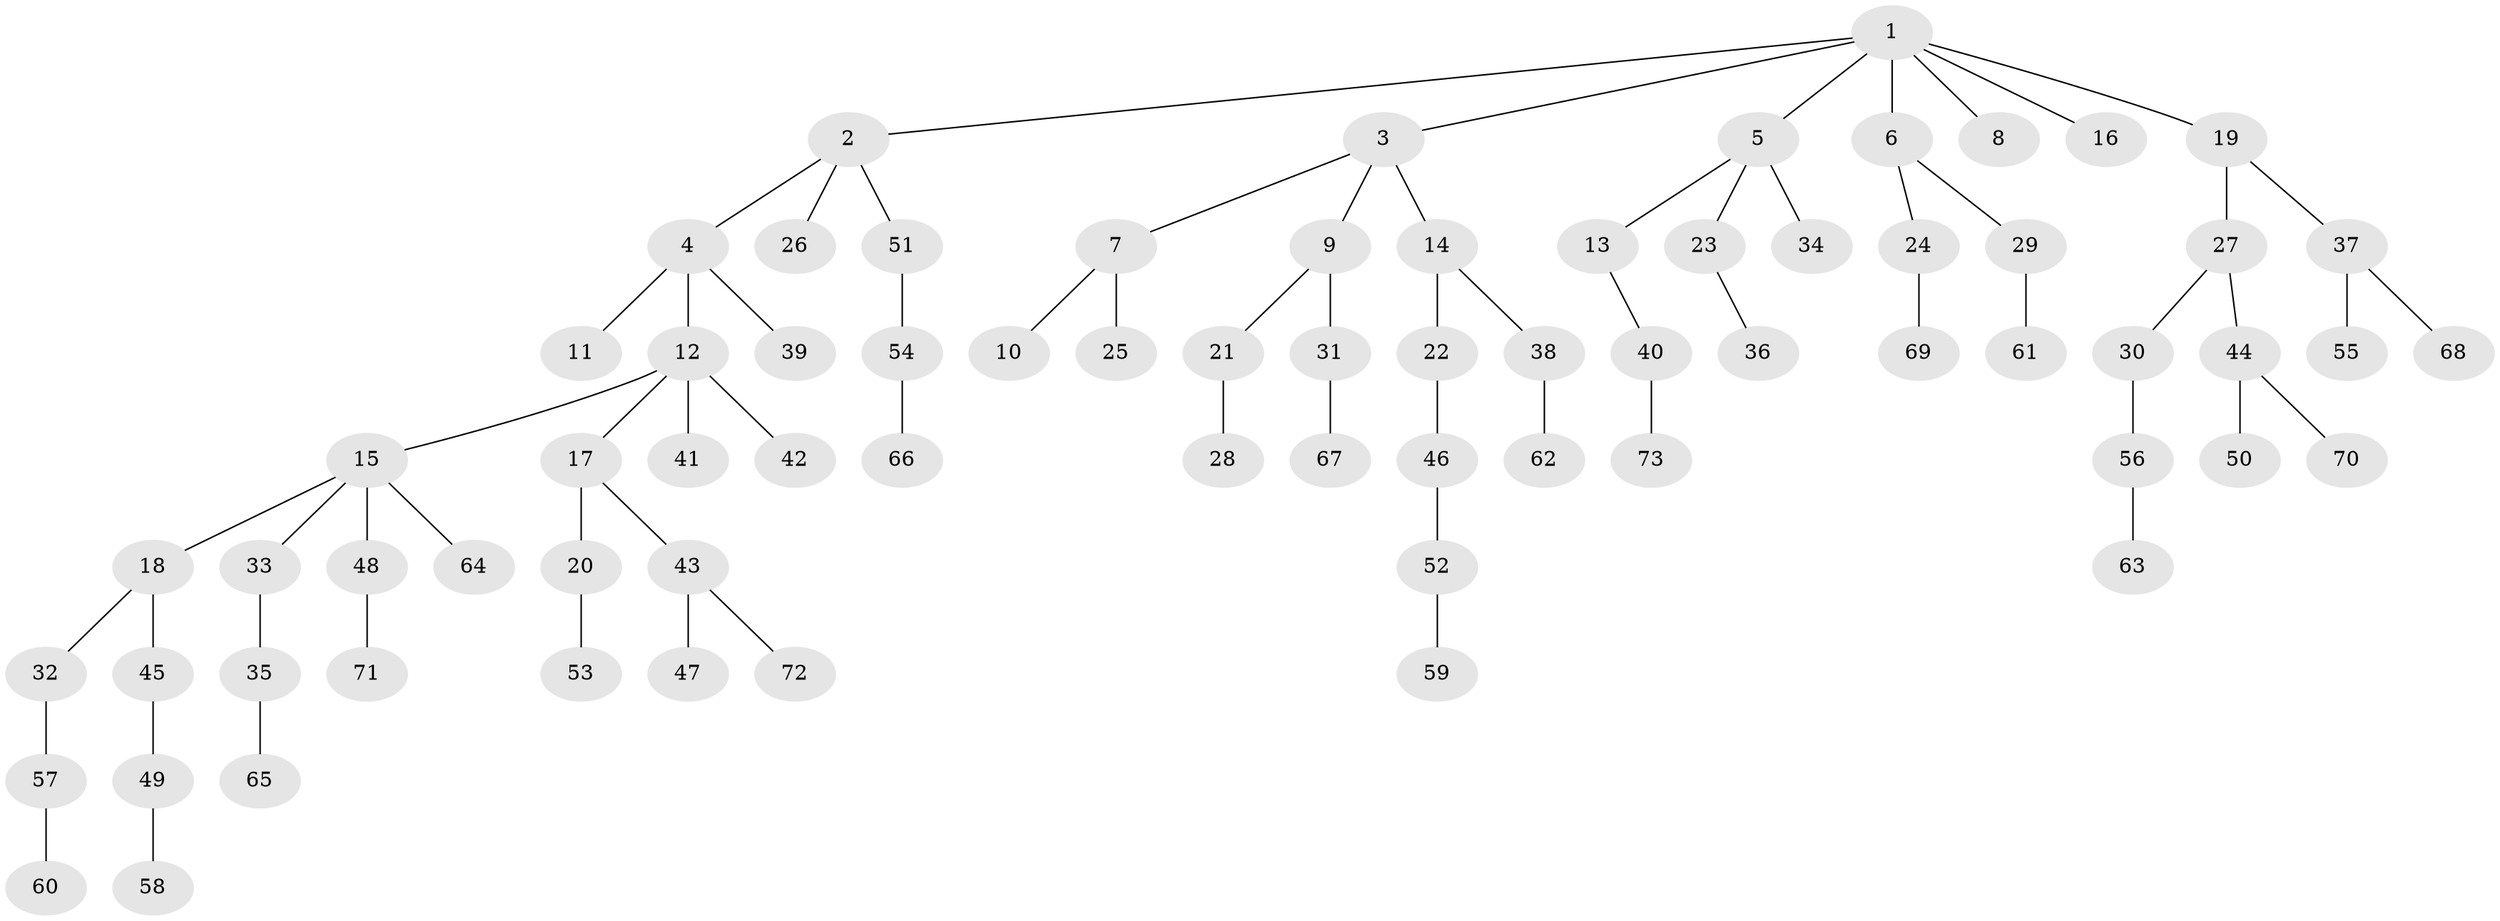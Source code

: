 // coarse degree distribution, {6: 0.022727272727272728, 3: 0.22727272727272727, 4: 0.06818181818181818, 1: 0.5, 2: 0.18181818181818182}
// Generated by graph-tools (version 1.1) at 2025/51/03/04/25 22:51:43]
// undirected, 73 vertices, 72 edges
graph export_dot {
  node [color=gray90,style=filled];
  1;
  2;
  3;
  4;
  5;
  6;
  7;
  8;
  9;
  10;
  11;
  12;
  13;
  14;
  15;
  16;
  17;
  18;
  19;
  20;
  21;
  22;
  23;
  24;
  25;
  26;
  27;
  28;
  29;
  30;
  31;
  32;
  33;
  34;
  35;
  36;
  37;
  38;
  39;
  40;
  41;
  42;
  43;
  44;
  45;
  46;
  47;
  48;
  49;
  50;
  51;
  52;
  53;
  54;
  55;
  56;
  57;
  58;
  59;
  60;
  61;
  62;
  63;
  64;
  65;
  66;
  67;
  68;
  69;
  70;
  71;
  72;
  73;
  1 -- 2;
  1 -- 3;
  1 -- 5;
  1 -- 6;
  1 -- 8;
  1 -- 16;
  1 -- 19;
  2 -- 4;
  2 -- 26;
  2 -- 51;
  3 -- 7;
  3 -- 9;
  3 -- 14;
  4 -- 11;
  4 -- 12;
  4 -- 39;
  5 -- 13;
  5 -- 23;
  5 -- 34;
  6 -- 24;
  6 -- 29;
  7 -- 10;
  7 -- 25;
  9 -- 21;
  9 -- 31;
  12 -- 15;
  12 -- 17;
  12 -- 41;
  12 -- 42;
  13 -- 40;
  14 -- 22;
  14 -- 38;
  15 -- 18;
  15 -- 33;
  15 -- 48;
  15 -- 64;
  17 -- 20;
  17 -- 43;
  18 -- 32;
  18 -- 45;
  19 -- 27;
  19 -- 37;
  20 -- 53;
  21 -- 28;
  22 -- 46;
  23 -- 36;
  24 -- 69;
  27 -- 30;
  27 -- 44;
  29 -- 61;
  30 -- 56;
  31 -- 67;
  32 -- 57;
  33 -- 35;
  35 -- 65;
  37 -- 55;
  37 -- 68;
  38 -- 62;
  40 -- 73;
  43 -- 47;
  43 -- 72;
  44 -- 50;
  44 -- 70;
  45 -- 49;
  46 -- 52;
  48 -- 71;
  49 -- 58;
  51 -- 54;
  52 -- 59;
  54 -- 66;
  56 -- 63;
  57 -- 60;
}
